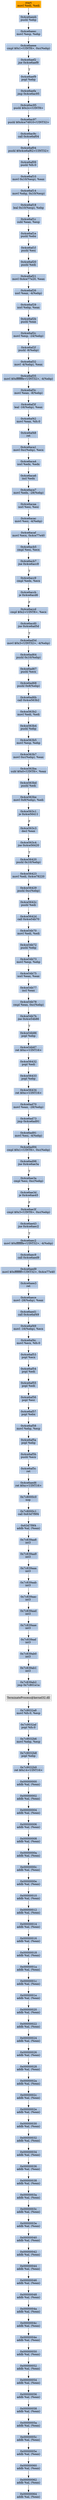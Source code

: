 digraph G {
node[shape=rectangle,style=filled,fillcolor=lightsteelblue,color=lightsteelblue]
bgcolor="transparent"
a0x4ce6aee9movl_edi_edi[label="start\nmovl %edi, %edi",color="lightgrey",fillcolor="orange"];
a0x4ce6aeebpushl_ebp[label="0x4ce6aeeb\npushl %ebp"];
a0x4ce6aeecmovl_esp_ebp[label="0x4ce6aeec\nmovl %esp, %ebp"];
a0x4ce6aeeecmpl_0x1UINT8_0xcebp_[label="0x4ce6aeee\ncmpl $0x1<UINT8>, 0xc(%ebp)"];
a0x4ce6aef2jne_0x4ce6aef9[label="0x4ce6aef2\njne 0x4ce6aef9"];
a0x4ce6aef9popl_ebp[label="0x4ce6aef9\npopl %ebp"];
a0x4ce6aefajmp_0x4ce6ac95[label="0x4ce6aefa\njmp 0x4ce6ac95"];
a0x4ce6ac95pushl_0x2cUINT8[label="0x4ce6ac95\npushl $0x2c<UINT8>"];
a0x4ce6ac97pushl_0x4ce74910UINT32[label="0x4ce6ac97\npushl $0x4ce74910<UINT32>"];
a0x4ce6ac9ccall_0x4ce6af04[label="0x4ce6ac9c\ncall 0x4ce6af04"];
a0x4ce6af04pushl_0x4ce6af62UINT32[label="0x4ce6af04\npushl $0x4ce6af62<UINT32>"];
a0x4ce6af09pushl_fs_0[label="0x4ce6af09\npushl %fs:0"];
a0x4ce6af10movl_0x10esp__eax[label="0x4ce6af10\nmovl 0x10(%esp), %eax"];
a0x4ce6af14movl_ebp_0x10esp_[label="0x4ce6af14\nmovl %ebp, 0x10(%esp)"];
a0x4ce6af18leal_0x10esp__ebp[label="0x4ce6af18\nleal 0x10(%esp), %ebp"];
a0x4ce6af1csubl_eax_esp[label="0x4ce6af1c\nsubl %eax, %esp"];
a0x4ce6af1epushl_ebx[label="0x4ce6af1e\npushl %ebx"];
a0x4ce6af1fpushl_esi[label="0x4ce6af1f\npushl %esi"];
a0x4ce6af20pushl_edi[label="0x4ce6af20\npushl %edi"];
a0x4ce6af21movl_0x4ce77e20_eax[label="0x4ce6af21\nmovl 0x4ce77e20, %eax"];
a0x4ce6af26xorl_eax__4ebp_[label="0x4ce6af26\nxorl %eax, -4(%ebp)"];
a0x4ce6af29xorl_ebp_eax[label="0x4ce6af29\nxorl %ebp, %eax"];
a0x4ce6af2bpushl_eax[label="0x4ce6af2b\npushl %eax"];
a0x4ce6af2cmovl_esp__24ebp_[label="0x4ce6af2c\nmovl %esp, -24(%ebp)"];
a0x4ce6af2fpushl__8ebp_[label="0x4ce6af2f\npushl -8(%ebp)"];
a0x4ce6af32movl__4ebp__eax[label="0x4ce6af32\nmovl -4(%ebp), %eax"];
a0x4ce6af35movl_0xfffffffeUINT32__4ebp_[label="0x4ce6af35\nmovl $0xfffffffe<UINT32>, -4(%ebp)"];
a0x4ce6af3cmovl_eax__8ebp_[label="0x4ce6af3c\nmovl %eax, -8(%ebp)"];
a0x4ce6af3fleal__16ebp__eax[label="0x4ce6af3f\nleal -16(%ebp), %eax"];
a0x4ce6af42movl_eax_fs_0[label="0x4ce6af42\nmovl %eax, %fs:0"];
a0x4ce6af48ret[label="0x4ce6af48\nret"];
a0x4ce6aca1movl_0xcebp__ecx[label="0x4ce6aca1\nmovl 0xc(%ebp), %ecx"];
a0x4ce6aca4xorl_edx_edx[label="0x4ce6aca4\nxorl %edx, %edx"];
a0x4ce6aca6incl_edx[label="0x4ce6aca6\nincl %edx"];
a0x4ce6aca7movl_edx__28ebp_[label="0x4ce6aca7\nmovl %edx, -28(%ebp)"];
a0x4ce6acaaxorl_esi_esi[label="0x4ce6acaa\nxorl %esi, %esi"];
a0x4ce6acacmovl_esi__4ebp_[label="0x4ce6acac\nmovl %esi, -4(%ebp)"];
a0x4ce6acafmovl_ecx_0x4ce77e40[label="0x4ce6acaf\nmovl %ecx, 0x4ce77e40"];
a0x4ce6acb5cmpl_esi_ecx[label="0x4ce6acb5\ncmpl %esi, %ecx"];
a0x4ce6acb7jne_0x4ce6acc9[label="0x4ce6acb7\njne 0x4ce6acc9"];
a0x4ce6acc9cmpl_edx_ecx[label="0x4ce6acc9\ncmpl %edx, %ecx"];
a0x4ce6accbje_0x4ce6acd6[label="0x4ce6accb\nje 0x4ce6acd6"];
a0x4ce6accdcmpl_0x2UINT8_ecx[label="0x4ce6accd\ncmpl $0x2<UINT8>, %ecx"];
a0x4ce6acd0jne_0x4ce6ad5d[label="0x4ce6acd0\njne 0x4ce6ad5d"];
a0x4ce6ad5dmovl_0x3UINT32__4ebp_[label="0x4ce6ad5d\nmovl $0x3<UINT32>, -4(%ebp)"];
a0x4ce6ad64pushl_0x10ebp_[label="0x4ce6ad64\npushl 0x10(%ebp)"];
a0x4ce6ad67pushl_ecx[label="0x4ce6ad67\npushl %ecx"];
a0x4ce6ad68pushl_0x8ebp_[label="0x4ce6ad68\npushl 0x8(%ebp)"];
a0x4ce6ad6bcall_0x4ce563b2[label="0x4ce6ad6b\ncall 0x4ce563b2"];
a0x4ce563b2movl_edi_edi[label="0x4ce563b2\nmovl %edi, %edi"];
a0x4ce563b4pushl_ebp[label="0x4ce563b4\npushl %ebp"];
a0x4ce563b5movl_esp_ebp[label="0x4ce563b5\nmovl %esp, %ebp"];
a0x4ce563b7movl_0xcebp__eax[label="0x4ce563b7\nmovl 0xc(%ebp), %eax"];
a0x4ce563basubl_0x0UINT8_eax[label="0x4ce563ba\nsubl $0x0<UINT8>, %eax"];
a0x4ce563bdpushl_edi[label="0x4ce563bd\npushl %edi"];
a0x4ce563bemovl_0x8ebp__edi[label="0x4ce563be\nmovl 0x8(%ebp), %edi"];
a0x4ce563c1je_0x4ce56411[label="0x4ce563c1\nje 0x4ce56411"];
a0x4ce563c3decl_eax[label="0x4ce563c3\ndecl %eax"];
a0x4ce563c4jne_0x4ce56420[label="0x4ce563c4\njne 0x4ce56420"];
a0x4ce56420pushl_0x10ebp_[label="0x4ce56420\npushl 0x10(%ebp)"];
a0x4ce56423movl_edi_0x4ce78220[label="0x4ce56423\nmovl %edi, 0x4ce78220"];
a0x4ce56429pushl_0xcebp_[label="0x4ce56429\npushl 0xc(%ebp)"];
a0x4ce5642cpushl_edi[label="0x4ce5642c\npushl %edi"];
a0x4ce5642dcall_0x4ce54b70[label="0x4ce5642d\ncall 0x4ce54b70"];
a0x4ce54b70movl_edi_edi[label="0x4ce54b70\nmovl %edi, %edi"];
a0x4ce54b72pushl_ebp[label="0x4ce54b72\npushl %ebp"];
a0x4ce54b73movl_esp_ebp[label="0x4ce54b73\nmovl %esp, %ebp"];
a0x4ce54b75xorl_eax_eax[label="0x4ce54b75\nxorl %eax, %eax"];
a0x4ce54b77incl_eax[label="0x4ce54b77\nincl %eax"];
a0x4ce54b78cmpl_eax_0xcebp_[label="0x4ce54b78\ncmpl %eax, 0xc(%ebp)"];
a0x4ce54b7bjne_0x4ce54b86[label="0x4ce54b7b\njne 0x4ce54b86"];
a0x4ce54b86popl_ebp[label="0x4ce54b86\npopl %ebp"];
a0x4ce54b87ret_0xcUINT16[label="0x4ce54b87\nret $0xc<UINT16>"];
a0x4ce56432popl_edi[label="0x4ce56432\npopl %edi"];
a0x4ce56433popl_ebp[label="0x4ce56433\npopl %ebp"];
a0x4ce56434ret_0xcUINT16[label="0x4ce56434\nret $0xc<UINT16>"];
a0x4ce6ad70movl_eax__28ebp_[label="0x4ce6ad70\nmovl %eax, -28(%ebp)"];
a0x4ce6ad73jmp_0x4ce6ad91[label="0x4ce6ad73\njmp 0x4ce6ad91"];
a0x4ce6ad91movl_esi__4ebp_[label="0x4ce6ad91\nmovl %esi, -4(%ebp)"];
a0x4ce6ad94cmpl_0x1UINT8_0xcebp_[label="0x4ce6ad94\ncmpl $0x1<UINT8>, 0xc(%ebp)"];
a0x4ce6ad98jne_0x4ce6ae3a[label="0x4ce6ad98\njne 0x4ce6ae3a"];
a0x4ce6ae3acmpl_esi_0xcebp_[label="0x4ce6ae3a\ncmpl %esi, 0xc(%ebp)"];
a0x4ce6ae3dje_0x4ce6ae45[label="0x4ce6ae3d\nje 0x4ce6ae45"];
a0x4ce6ae3fcmpl_0x3UINT8_0xcebp_[label="0x4ce6ae3f\ncmpl $0x3<UINT8>, 0xc(%ebp)"];
a0x4ce6ae43jne_0x4ce6aec2[label="0x4ce6ae43\njne 0x4ce6aec2"];
a0x4ce6aec2movl_0xfffffffeUINT32__4ebp_[label="0x4ce6aec2\nmovl $0xfffffffe<UINT32>, -4(%ebp)"];
a0x4ce6aec9call_0x4ce6aed9[label="0x4ce6aec9\ncall 0x4ce6aed9"];
a0x4ce6aed9movl_0xffffffffUINT32_0x4ce77e40[label="0x4ce6aed9\nmovl $0xffffffff<UINT32>, 0x4ce77e40"];
a0x4ce6aee3ret[label="0x4ce6aee3\nret"];
a0x4ce6aecemovl__28ebp__eax[label="0x4ce6aece\nmovl -28(%ebp), %eax"];
a0x4ce6aed1call_0x4ce6af49[label="0x4ce6aed1\ncall 0x4ce6af49"];
a0x4ce6af49movl__16ebp__ecx[label="0x4ce6af49\nmovl -16(%ebp), %ecx"];
a0x4ce6af4cmovl_ecx_fs_0[label="0x4ce6af4c\nmovl %ecx, %fs:0"];
a0x4ce6af53popl_ecx[label="0x4ce6af53\npopl %ecx"];
a0x4ce6af54popl_edi[label="0x4ce6af54\npopl %edi"];
a0x4ce6af55popl_edi[label="0x4ce6af55\npopl %edi"];
a0x4ce6af56popl_esi[label="0x4ce6af56\npopl %esi"];
a0x4ce6af57popl_ebx[label="0x4ce6af57\npopl %ebx"];
a0x4ce6af58movl_ebp_esp[label="0x4ce6af58\nmovl %ebp, %esp"];
a0x4ce6af5apopl_ebp[label="0x4ce6af5a\npopl %ebp"];
a0x4ce6af5bpushl_ecx[label="0x4ce6af5b\npushl %ecx"];
a0x4ce6af5cret[label="0x4ce6af5c\nret"];
a0x4ce6aed6ret_0xcUINT16[label="0x4ce6aed6\nret $0xc<UINT16>"];
a0x7c8000c0nop_[label="0x7c8000c0\nnop "];
a0x7c8000c1call_0x63d7f9f4[label="0x7c8000c1\ncall 0x63d7f9f4"];
a0x63d7f9f4addb_al_eax_[label="0x63d7f9f4\naddb %al, (%eax)"];
a0x7c839aa8int3_[label="0x7c839aa8\nint3 "];
a0x7c839aa9int3_[label="0x7c839aa9\nint3 "];
a0x7c839aaaint3_[label="0x7c839aaa\nint3 "];
a0x7c839aabint3_[label="0x7c839aab\nint3 "];
a0x7c839aacint3_[label="0x7c839aac\nint3 "];
a0x7c839aadint3_[label="0x7c839aad\nint3 "];
a0x7c839aaeint3_[label="0x7c839aae\nint3 "];
a0x7c839aafint3_[label="0x7c839aaf\nint3 "];
a0x7c839ab0int3_[label="0x7c839ab0\nint3 "];
a0x7c839ab1int3_[label="0x7c839ab1\nint3 "];
a0x7c839ab2jmp_0x7c801e1a[label="0x7c839ab2\njmp 0x7c801e1a"];
TerminateProcess_kernel32_dll[label="TerminateProcess@kernel32.dll",color="lightgrey",fillcolor="lightgrey"];
a0x7c9032a8movl_fs_0_esp[label="0x7c9032a8\nmovl %fs:0, %esp"];
a0x7c9032afpopl_fs_0[label="0x7c9032af\npopl %fs:0"];
a0x7c9032b6movl_ebp_esp[label="0x7c9032b6\nmovl %ebp, %esp"];
a0x7c9032b8popl_ebp[label="0x7c9032b8\npopl %ebp"];
a0x7c9032b9ret_0x14UINT16[label="0x7c9032b9\nret $0x14<UINT16>"];
a0x00000000addb_al_eax_[label="0x00000000\naddb %al, (%eax)"];
a0x00000002addb_al_eax_[label="0x00000002\naddb %al, (%eax)"];
a0x00000004addb_al_eax_[label="0x00000004\naddb %al, (%eax)"];
a0x00000006addb_al_eax_[label="0x00000006\naddb %al, (%eax)"];
a0x00000008addb_al_eax_[label="0x00000008\naddb %al, (%eax)"];
a0x0000000aaddb_al_eax_[label="0x0000000a\naddb %al, (%eax)"];
a0x0000000caddb_al_eax_[label="0x0000000c\naddb %al, (%eax)"];
a0x0000000eaddb_al_eax_[label="0x0000000e\naddb %al, (%eax)"];
a0x00000010addb_al_eax_[label="0x00000010\naddb %al, (%eax)"];
a0x00000012addb_al_eax_[label="0x00000012\naddb %al, (%eax)"];
a0x00000014addb_al_eax_[label="0x00000014\naddb %al, (%eax)"];
a0x00000016addb_al_eax_[label="0x00000016\naddb %al, (%eax)"];
a0x00000018addb_al_eax_[label="0x00000018\naddb %al, (%eax)"];
a0x0000001aaddb_al_eax_[label="0x0000001a\naddb %al, (%eax)"];
a0x0000001caddb_al_eax_[label="0x0000001c\naddb %al, (%eax)"];
a0x0000001eaddb_al_eax_[label="0x0000001e\naddb %al, (%eax)"];
a0x00000020addb_al_eax_[label="0x00000020\naddb %al, (%eax)"];
a0x00000022addb_al_eax_[label="0x00000022\naddb %al, (%eax)"];
a0x00000024addb_al_eax_[label="0x00000024\naddb %al, (%eax)"];
a0x00000026addb_al_eax_[label="0x00000026\naddb %al, (%eax)"];
a0x00000028addb_al_eax_[label="0x00000028\naddb %al, (%eax)"];
a0x0000002aaddb_al_eax_[label="0x0000002a\naddb %al, (%eax)"];
a0x0000002caddb_al_eax_[label="0x0000002c\naddb %al, (%eax)"];
a0x0000002eaddb_al_eax_[label="0x0000002e\naddb %al, (%eax)"];
a0x00000030addb_al_eax_[label="0x00000030\naddb %al, (%eax)"];
a0x00000032addb_al_eax_[label="0x00000032\naddb %al, (%eax)"];
a0x00000034addb_al_eax_[label="0x00000034\naddb %al, (%eax)"];
a0x00000036addb_al_eax_[label="0x00000036\naddb %al, (%eax)"];
a0x00000038addb_al_eax_[label="0x00000038\naddb %al, (%eax)"];
a0x0000003aaddb_al_eax_[label="0x0000003a\naddb %al, (%eax)"];
a0x0000003caddb_al_eax_[label="0x0000003c\naddb %al, (%eax)"];
a0x0000003eaddb_al_eax_[label="0x0000003e\naddb %al, (%eax)"];
a0x00000040addb_al_eax_[label="0x00000040\naddb %al, (%eax)"];
a0x00000042addb_al_eax_[label="0x00000042\naddb %al, (%eax)"];
a0x00000044addb_al_eax_[label="0x00000044\naddb %al, (%eax)"];
a0x00000046addb_al_eax_[label="0x00000046\naddb %al, (%eax)"];
a0x00000048addb_al_eax_[label="0x00000048\naddb %al, (%eax)"];
a0x0000004aaddb_al_eax_[label="0x0000004a\naddb %al, (%eax)"];
a0x0000004caddb_al_eax_[label="0x0000004c\naddb %al, (%eax)"];
a0x0000004eaddb_al_eax_[label="0x0000004e\naddb %al, (%eax)"];
a0x00000050addb_al_eax_[label="0x00000050\naddb %al, (%eax)"];
a0x00000052addb_al_eax_[label="0x00000052\naddb %al, (%eax)"];
a0x00000054addb_al_eax_[label="0x00000054\naddb %al, (%eax)"];
a0x00000056addb_al_eax_[label="0x00000056\naddb %al, (%eax)"];
a0x00000058addb_al_eax_[label="0x00000058\naddb %al, (%eax)"];
a0x0000005aaddb_al_eax_[label="0x0000005a\naddb %al, (%eax)"];
a0x0000005caddb_al_eax_[label="0x0000005c\naddb %al, (%eax)"];
a0x0000005eaddb_al_eax_[label="0x0000005e\naddb %al, (%eax)"];
a0x00000060addb_al_eax_[label="0x00000060\naddb %al, (%eax)"];
a0x00000062addb_al_eax_[label="0x00000062\naddb %al, (%eax)"];
a0x00000064addb_al_eax_[label="0x00000064\naddb %al, (%eax)"];
a0x4ce6aee9movl_edi_edi -> a0x4ce6aeebpushl_ebp [color="#000000"];
a0x4ce6aeebpushl_ebp -> a0x4ce6aeecmovl_esp_ebp [color="#000000"];
a0x4ce6aeecmovl_esp_ebp -> a0x4ce6aeeecmpl_0x1UINT8_0xcebp_ [color="#000000"];
a0x4ce6aeeecmpl_0x1UINT8_0xcebp_ -> a0x4ce6aef2jne_0x4ce6aef9 [color="#000000"];
a0x4ce6aef2jne_0x4ce6aef9 -> a0x4ce6aef9popl_ebp [color="#000000",label="T"];
a0x4ce6aef9popl_ebp -> a0x4ce6aefajmp_0x4ce6ac95 [color="#000000"];
a0x4ce6aefajmp_0x4ce6ac95 -> a0x4ce6ac95pushl_0x2cUINT8 [color="#000000"];
a0x4ce6ac95pushl_0x2cUINT8 -> a0x4ce6ac97pushl_0x4ce74910UINT32 [color="#000000"];
a0x4ce6ac97pushl_0x4ce74910UINT32 -> a0x4ce6ac9ccall_0x4ce6af04 [color="#000000"];
a0x4ce6ac9ccall_0x4ce6af04 -> a0x4ce6af04pushl_0x4ce6af62UINT32 [color="#000000"];
a0x4ce6af04pushl_0x4ce6af62UINT32 -> a0x4ce6af09pushl_fs_0 [color="#000000"];
a0x4ce6af09pushl_fs_0 -> a0x4ce6af10movl_0x10esp__eax [color="#000000"];
a0x4ce6af10movl_0x10esp__eax -> a0x4ce6af14movl_ebp_0x10esp_ [color="#000000"];
a0x4ce6af14movl_ebp_0x10esp_ -> a0x4ce6af18leal_0x10esp__ebp [color="#000000"];
a0x4ce6af18leal_0x10esp__ebp -> a0x4ce6af1csubl_eax_esp [color="#000000"];
a0x4ce6af1csubl_eax_esp -> a0x4ce6af1epushl_ebx [color="#000000"];
a0x4ce6af1epushl_ebx -> a0x4ce6af1fpushl_esi [color="#000000"];
a0x4ce6af1fpushl_esi -> a0x4ce6af20pushl_edi [color="#000000"];
a0x4ce6af20pushl_edi -> a0x4ce6af21movl_0x4ce77e20_eax [color="#000000"];
a0x4ce6af21movl_0x4ce77e20_eax -> a0x4ce6af26xorl_eax__4ebp_ [color="#000000"];
a0x4ce6af26xorl_eax__4ebp_ -> a0x4ce6af29xorl_ebp_eax [color="#000000"];
a0x4ce6af29xorl_ebp_eax -> a0x4ce6af2bpushl_eax [color="#000000"];
a0x4ce6af2bpushl_eax -> a0x4ce6af2cmovl_esp__24ebp_ [color="#000000"];
a0x4ce6af2cmovl_esp__24ebp_ -> a0x4ce6af2fpushl__8ebp_ [color="#000000"];
a0x4ce6af2fpushl__8ebp_ -> a0x4ce6af32movl__4ebp__eax [color="#000000"];
a0x4ce6af32movl__4ebp__eax -> a0x4ce6af35movl_0xfffffffeUINT32__4ebp_ [color="#000000"];
a0x4ce6af35movl_0xfffffffeUINT32__4ebp_ -> a0x4ce6af3cmovl_eax__8ebp_ [color="#000000"];
a0x4ce6af3cmovl_eax__8ebp_ -> a0x4ce6af3fleal__16ebp__eax [color="#000000"];
a0x4ce6af3fleal__16ebp__eax -> a0x4ce6af42movl_eax_fs_0 [color="#000000"];
a0x4ce6af42movl_eax_fs_0 -> a0x4ce6af48ret [color="#000000"];
a0x4ce6af48ret -> a0x4ce6aca1movl_0xcebp__ecx [color="#000000"];
a0x4ce6aca1movl_0xcebp__ecx -> a0x4ce6aca4xorl_edx_edx [color="#000000"];
a0x4ce6aca4xorl_edx_edx -> a0x4ce6aca6incl_edx [color="#000000"];
a0x4ce6aca6incl_edx -> a0x4ce6aca7movl_edx__28ebp_ [color="#000000"];
a0x4ce6aca7movl_edx__28ebp_ -> a0x4ce6acaaxorl_esi_esi [color="#000000"];
a0x4ce6acaaxorl_esi_esi -> a0x4ce6acacmovl_esi__4ebp_ [color="#000000"];
a0x4ce6acacmovl_esi__4ebp_ -> a0x4ce6acafmovl_ecx_0x4ce77e40 [color="#000000"];
a0x4ce6acafmovl_ecx_0x4ce77e40 -> a0x4ce6acb5cmpl_esi_ecx [color="#000000"];
a0x4ce6acb5cmpl_esi_ecx -> a0x4ce6acb7jne_0x4ce6acc9 [color="#000000"];
a0x4ce6acb7jne_0x4ce6acc9 -> a0x4ce6acc9cmpl_edx_ecx [color="#000000",label="T"];
a0x4ce6acc9cmpl_edx_ecx -> a0x4ce6accbje_0x4ce6acd6 [color="#000000"];
a0x4ce6accbje_0x4ce6acd6 -> a0x4ce6accdcmpl_0x2UINT8_ecx [color="#000000",label="F"];
a0x4ce6accdcmpl_0x2UINT8_ecx -> a0x4ce6acd0jne_0x4ce6ad5d [color="#000000"];
a0x4ce6acd0jne_0x4ce6ad5d -> a0x4ce6ad5dmovl_0x3UINT32__4ebp_ [color="#000000",label="T"];
a0x4ce6ad5dmovl_0x3UINT32__4ebp_ -> a0x4ce6ad64pushl_0x10ebp_ [color="#000000"];
a0x4ce6ad64pushl_0x10ebp_ -> a0x4ce6ad67pushl_ecx [color="#000000"];
a0x4ce6ad67pushl_ecx -> a0x4ce6ad68pushl_0x8ebp_ [color="#000000"];
a0x4ce6ad68pushl_0x8ebp_ -> a0x4ce6ad6bcall_0x4ce563b2 [color="#000000"];
a0x4ce6ad6bcall_0x4ce563b2 -> a0x4ce563b2movl_edi_edi [color="#000000"];
a0x4ce563b2movl_edi_edi -> a0x4ce563b4pushl_ebp [color="#000000"];
a0x4ce563b4pushl_ebp -> a0x4ce563b5movl_esp_ebp [color="#000000"];
a0x4ce563b5movl_esp_ebp -> a0x4ce563b7movl_0xcebp__eax [color="#000000"];
a0x4ce563b7movl_0xcebp__eax -> a0x4ce563basubl_0x0UINT8_eax [color="#000000"];
a0x4ce563basubl_0x0UINT8_eax -> a0x4ce563bdpushl_edi [color="#000000"];
a0x4ce563bdpushl_edi -> a0x4ce563bemovl_0x8ebp__edi [color="#000000"];
a0x4ce563bemovl_0x8ebp__edi -> a0x4ce563c1je_0x4ce56411 [color="#000000"];
a0x4ce563c1je_0x4ce56411 -> a0x4ce563c3decl_eax [color="#000000",label="F"];
a0x4ce563c3decl_eax -> a0x4ce563c4jne_0x4ce56420 [color="#000000"];
a0x4ce563c4jne_0x4ce56420 -> a0x4ce56420pushl_0x10ebp_ [color="#000000",label="T"];
a0x4ce56420pushl_0x10ebp_ -> a0x4ce56423movl_edi_0x4ce78220 [color="#000000"];
a0x4ce56423movl_edi_0x4ce78220 -> a0x4ce56429pushl_0xcebp_ [color="#000000"];
a0x4ce56429pushl_0xcebp_ -> a0x4ce5642cpushl_edi [color="#000000"];
a0x4ce5642cpushl_edi -> a0x4ce5642dcall_0x4ce54b70 [color="#000000"];
a0x4ce5642dcall_0x4ce54b70 -> a0x4ce54b70movl_edi_edi [color="#000000"];
a0x4ce54b70movl_edi_edi -> a0x4ce54b72pushl_ebp [color="#000000"];
a0x4ce54b72pushl_ebp -> a0x4ce54b73movl_esp_ebp [color="#000000"];
a0x4ce54b73movl_esp_ebp -> a0x4ce54b75xorl_eax_eax [color="#000000"];
a0x4ce54b75xorl_eax_eax -> a0x4ce54b77incl_eax [color="#000000"];
a0x4ce54b77incl_eax -> a0x4ce54b78cmpl_eax_0xcebp_ [color="#000000"];
a0x4ce54b78cmpl_eax_0xcebp_ -> a0x4ce54b7bjne_0x4ce54b86 [color="#000000"];
a0x4ce54b7bjne_0x4ce54b86 -> a0x4ce54b86popl_ebp [color="#000000",label="T"];
a0x4ce54b86popl_ebp -> a0x4ce54b87ret_0xcUINT16 [color="#000000"];
a0x4ce54b87ret_0xcUINT16 -> a0x4ce56432popl_edi [color="#000000"];
a0x4ce56432popl_edi -> a0x4ce56433popl_ebp [color="#000000"];
a0x4ce56433popl_ebp -> a0x4ce56434ret_0xcUINT16 [color="#000000"];
a0x4ce56434ret_0xcUINT16 -> a0x4ce6ad70movl_eax__28ebp_ [color="#000000"];
a0x4ce6ad70movl_eax__28ebp_ -> a0x4ce6ad73jmp_0x4ce6ad91 [color="#000000"];
a0x4ce6ad73jmp_0x4ce6ad91 -> a0x4ce6ad91movl_esi__4ebp_ [color="#000000"];
a0x4ce6ad91movl_esi__4ebp_ -> a0x4ce6ad94cmpl_0x1UINT8_0xcebp_ [color="#000000"];
a0x4ce6ad94cmpl_0x1UINT8_0xcebp_ -> a0x4ce6ad98jne_0x4ce6ae3a [color="#000000"];
a0x4ce6ad98jne_0x4ce6ae3a -> a0x4ce6ae3acmpl_esi_0xcebp_ [color="#000000",label="T"];
a0x4ce6ae3acmpl_esi_0xcebp_ -> a0x4ce6ae3dje_0x4ce6ae45 [color="#000000"];
a0x4ce6ae3dje_0x4ce6ae45 -> a0x4ce6ae3fcmpl_0x3UINT8_0xcebp_ [color="#000000",label="F"];
a0x4ce6ae3fcmpl_0x3UINT8_0xcebp_ -> a0x4ce6ae43jne_0x4ce6aec2 [color="#000000"];
a0x4ce6ae43jne_0x4ce6aec2 -> a0x4ce6aec2movl_0xfffffffeUINT32__4ebp_ [color="#000000",label="T"];
a0x4ce6aec2movl_0xfffffffeUINT32__4ebp_ -> a0x4ce6aec9call_0x4ce6aed9 [color="#000000"];
a0x4ce6aec9call_0x4ce6aed9 -> a0x4ce6aed9movl_0xffffffffUINT32_0x4ce77e40 [color="#000000"];
a0x4ce6aed9movl_0xffffffffUINT32_0x4ce77e40 -> a0x4ce6aee3ret [color="#000000"];
a0x4ce6aee3ret -> a0x4ce6aecemovl__28ebp__eax [color="#000000"];
a0x4ce6aecemovl__28ebp__eax -> a0x4ce6aed1call_0x4ce6af49 [color="#000000"];
a0x4ce6aed1call_0x4ce6af49 -> a0x4ce6af49movl__16ebp__ecx [color="#000000"];
a0x4ce6af49movl__16ebp__ecx -> a0x4ce6af4cmovl_ecx_fs_0 [color="#000000"];
a0x4ce6af4cmovl_ecx_fs_0 -> a0x4ce6af53popl_ecx [color="#000000"];
a0x4ce6af53popl_ecx -> a0x4ce6af54popl_edi [color="#000000"];
a0x4ce6af54popl_edi -> a0x4ce6af55popl_edi [color="#000000"];
a0x4ce6af55popl_edi -> a0x4ce6af56popl_esi [color="#000000"];
a0x4ce6af56popl_esi -> a0x4ce6af57popl_ebx [color="#000000"];
a0x4ce6af57popl_ebx -> a0x4ce6af58movl_ebp_esp [color="#000000"];
a0x4ce6af58movl_ebp_esp -> a0x4ce6af5apopl_ebp [color="#000000"];
a0x4ce6af5apopl_ebp -> a0x4ce6af5bpushl_ecx [color="#000000"];
a0x4ce6af5bpushl_ecx -> a0x4ce6af5cret [color="#000000"];
a0x4ce6af5cret -> a0x4ce6aed6ret_0xcUINT16 [color="#000000"];
a0x4ce6aed6ret_0xcUINT16 -> a0x7c8000c0nop_ [color="#000000"];
a0x7c8000c0nop_ -> a0x7c8000c1call_0x63d7f9f4 [color="#000000"];
a0x7c8000c1call_0x63d7f9f4 -> a0x63d7f9f4addb_al_eax_ [color="#000000"];
a0x63d7f9f4addb_al_eax_ -> a0x7c839aa8int3_ [color="#000000"];
a0x7c839aa8int3_ -> a0x7c839aa9int3_ [color="#000000"];
a0x7c839aa9int3_ -> a0x7c839aaaint3_ [color="#000000"];
a0x7c839aaaint3_ -> a0x7c839aabint3_ [color="#000000"];
a0x7c839aabint3_ -> a0x7c839aacint3_ [color="#000000"];
a0x7c839aacint3_ -> a0x7c839aadint3_ [color="#000000"];
a0x7c839aadint3_ -> a0x7c839aaeint3_ [color="#000000"];
a0x7c839aaeint3_ -> a0x7c839aafint3_ [color="#000000"];
a0x7c839aafint3_ -> a0x7c839ab0int3_ [color="#000000"];
a0x7c839ab0int3_ -> a0x7c839ab1int3_ [color="#000000"];
a0x7c839ab1int3_ -> a0x7c839ab2jmp_0x7c801e1a [color="#000000"];
a0x7c839ab2jmp_0x7c801e1a -> TerminateProcess_kernel32_dll [color="#000000"];
TerminateProcess_kernel32_dll -> a0x7c9032a8movl_fs_0_esp [color="#000000"];
a0x7c9032a8movl_fs_0_esp -> a0x7c9032afpopl_fs_0 [color="#000000"];
a0x7c9032afpopl_fs_0 -> a0x7c9032b6movl_ebp_esp [color="#000000"];
a0x7c9032b6movl_ebp_esp -> a0x7c9032b8popl_ebp [color="#000000"];
a0x7c9032b8popl_ebp -> a0x7c9032b9ret_0x14UINT16 [color="#000000"];
a0x7c9032b9ret_0x14UINT16 -> a0x00000000addb_al_eax_ [color="#000000"];
a0x00000000addb_al_eax_ -> a0x00000002addb_al_eax_ [color="#000000"];
a0x00000002addb_al_eax_ -> a0x00000004addb_al_eax_ [color="#000000"];
a0x00000004addb_al_eax_ -> a0x00000006addb_al_eax_ [color="#000000"];
a0x00000006addb_al_eax_ -> a0x00000008addb_al_eax_ [color="#000000"];
a0x00000008addb_al_eax_ -> a0x0000000aaddb_al_eax_ [color="#000000"];
a0x0000000aaddb_al_eax_ -> a0x0000000caddb_al_eax_ [color="#000000"];
a0x0000000caddb_al_eax_ -> a0x0000000eaddb_al_eax_ [color="#000000"];
a0x0000000eaddb_al_eax_ -> a0x00000010addb_al_eax_ [color="#000000"];
a0x00000010addb_al_eax_ -> a0x00000012addb_al_eax_ [color="#000000"];
a0x00000012addb_al_eax_ -> a0x00000014addb_al_eax_ [color="#000000"];
a0x00000014addb_al_eax_ -> a0x00000016addb_al_eax_ [color="#000000"];
a0x00000016addb_al_eax_ -> a0x00000018addb_al_eax_ [color="#000000"];
a0x00000018addb_al_eax_ -> a0x0000001aaddb_al_eax_ [color="#000000"];
a0x0000001aaddb_al_eax_ -> a0x0000001caddb_al_eax_ [color="#000000"];
a0x0000001caddb_al_eax_ -> a0x0000001eaddb_al_eax_ [color="#000000"];
a0x0000001eaddb_al_eax_ -> a0x00000020addb_al_eax_ [color="#000000"];
a0x00000020addb_al_eax_ -> a0x00000022addb_al_eax_ [color="#000000"];
a0x00000022addb_al_eax_ -> a0x00000024addb_al_eax_ [color="#000000"];
a0x00000024addb_al_eax_ -> a0x00000026addb_al_eax_ [color="#000000"];
a0x00000026addb_al_eax_ -> a0x00000028addb_al_eax_ [color="#000000"];
a0x00000028addb_al_eax_ -> a0x0000002aaddb_al_eax_ [color="#000000"];
a0x0000002aaddb_al_eax_ -> a0x0000002caddb_al_eax_ [color="#000000"];
a0x0000002caddb_al_eax_ -> a0x0000002eaddb_al_eax_ [color="#000000"];
a0x0000002eaddb_al_eax_ -> a0x00000030addb_al_eax_ [color="#000000"];
a0x00000030addb_al_eax_ -> a0x00000032addb_al_eax_ [color="#000000"];
a0x00000032addb_al_eax_ -> a0x00000034addb_al_eax_ [color="#000000"];
a0x00000034addb_al_eax_ -> a0x00000036addb_al_eax_ [color="#000000"];
a0x00000036addb_al_eax_ -> a0x00000038addb_al_eax_ [color="#000000"];
a0x00000038addb_al_eax_ -> a0x0000003aaddb_al_eax_ [color="#000000"];
a0x0000003aaddb_al_eax_ -> a0x0000003caddb_al_eax_ [color="#000000"];
a0x0000003caddb_al_eax_ -> a0x0000003eaddb_al_eax_ [color="#000000"];
a0x0000003eaddb_al_eax_ -> a0x00000040addb_al_eax_ [color="#000000"];
a0x00000040addb_al_eax_ -> a0x00000042addb_al_eax_ [color="#000000"];
a0x00000042addb_al_eax_ -> a0x00000044addb_al_eax_ [color="#000000"];
a0x00000044addb_al_eax_ -> a0x00000046addb_al_eax_ [color="#000000"];
a0x00000046addb_al_eax_ -> a0x00000048addb_al_eax_ [color="#000000"];
a0x00000048addb_al_eax_ -> a0x0000004aaddb_al_eax_ [color="#000000"];
a0x0000004aaddb_al_eax_ -> a0x0000004caddb_al_eax_ [color="#000000"];
a0x0000004caddb_al_eax_ -> a0x0000004eaddb_al_eax_ [color="#000000"];
a0x0000004eaddb_al_eax_ -> a0x00000050addb_al_eax_ [color="#000000"];
a0x00000050addb_al_eax_ -> a0x00000052addb_al_eax_ [color="#000000"];
a0x00000052addb_al_eax_ -> a0x00000054addb_al_eax_ [color="#000000"];
a0x00000054addb_al_eax_ -> a0x00000056addb_al_eax_ [color="#000000"];
a0x00000056addb_al_eax_ -> a0x00000058addb_al_eax_ [color="#000000"];
a0x00000058addb_al_eax_ -> a0x0000005aaddb_al_eax_ [color="#000000"];
a0x0000005aaddb_al_eax_ -> a0x0000005caddb_al_eax_ [color="#000000"];
a0x0000005caddb_al_eax_ -> a0x0000005eaddb_al_eax_ [color="#000000"];
a0x0000005eaddb_al_eax_ -> a0x00000060addb_al_eax_ [color="#000000"];
a0x00000060addb_al_eax_ -> a0x00000062addb_al_eax_ [color="#000000"];
a0x00000062addb_al_eax_ -> a0x00000064addb_al_eax_ [color="#000000"];
}

